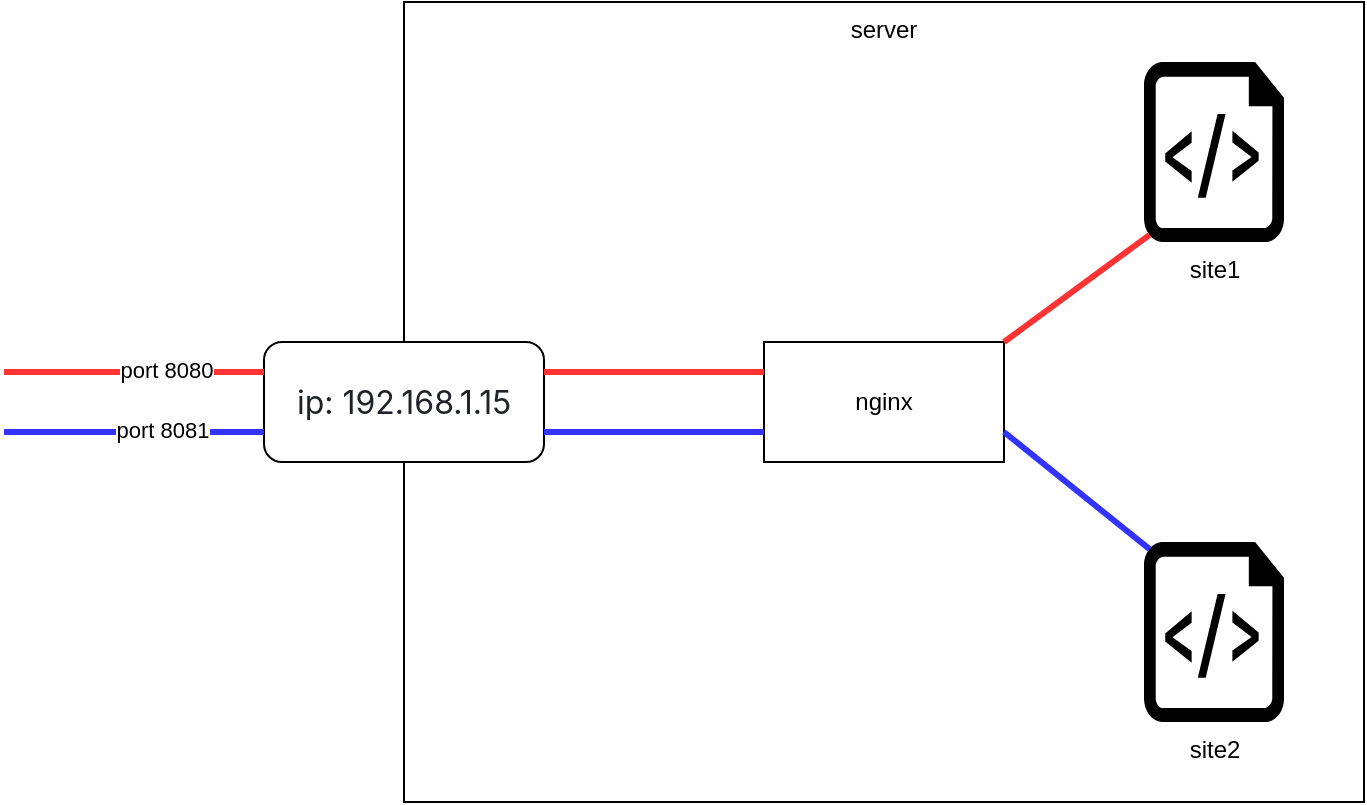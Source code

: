 <mxfile version="28.0.6">
  <diagram name="Page-1" id="mDM_HtkslHGbo6QFm8xk">
    <mxGraphModel dx="983" dy="523" grid="1" gridSize="10" guides="1" tooltips="1" connect="1" arrows="1" fold="1" page="1" pageScale="1" pageWidth="850" pageHeight="1100" math="0" shadow="0">
      <root>
        <mxCell id="0" />
        <mxCell id="1" parent="0" />
        <mxCell id="gDJTL2pb-Kh89ijAikaK-1" value="server" style="rounded=0;whiteSpace=wrap;html=1;verticalAlign=top;" vertex="1" parent="1">
          <mxGeometry x="320" y="200" width="480" height="400" as="geometry" />
        </mxCell>
        <mxCell id="gDJTL2pb-Kh89ijAikaK-2" value="nginx" style="rounded=0;whiteSpace=wrap;html=1;" vertex="1" parent="1">
          <mxGeometry x="500" y="370" width="120" height="60" as="geometry" />
        </mxCell>
        <mxCell id="gDJTL2pb-Kh89ijAikaK-3" value="&lt;span style=&quot;color: rgb(31, 35, 40); font-family: -apple-system, BlinkMacSystemFont, &amp;quot;Segoe UI&amp;quot;, &amp;quot;Noto Sans&amp;quot;, Helvetica, Arial, sans-serif, &amp;quot;Apple Color Emoji&amp;quot;, &amp;quot;Segoe UI Emoji&amp;quot;; font-size: 16px; text-align: left; background-color: rgb(255, 255, 255);&quot;&gt;ip: 192.168.1.15&lt;/span&gt;" style="rounded=1;whiteSpace=wrap;html=1;" vertex="1" parent="1">
          <mxGeometry x="250" y="370" width="140" height="60" as="geometry" />
        </mxCell>
        <mxCell id="gDJTL2pb-Kh89ijAikaK-4" value="site1" style="verticalLabelPosition=bottom;html=1;verticalAlign=top;align=center;strokeColor=none;fillColor=#000000;shape=mxgraph.azure.script_file;pointerEvents=1;" vertex="1" parent="1">
          <mxGeometry x="690" y="230" width="70" height="90" as="geometry" />
        </mxCell>
        <mxCell id="gDJTL2pb-Kh89ijAikaK-5" value="site2" style="verticalLabelPosition=bottom;html=1;verticalAlign=top;align=center;strokeColor=none;fillColor=#000000;shape=mxgraph.azure.script_file;pointerEvents=1;" vertex="1" parent="1">
          <mxGeometry x="690" y="470" width="70" height="90" as="geometry" />
        </mxCell>
        <mxCell id="gDJTL2pb-Kh89ijAikaK-6" value="" style="endArrow=none;html=1;rounded=0;entryX=0;entryY=0.25;entryDx=0;entryDy=0;exitX=1;exitY=0.25;exitDx=0;exitDy=0;strokeWidth=3;strokeColor=#FF3333;" edge="1" parent="1" source="gDJTL2pb-Kh89ijAikaK-3" target="gDJTL2pb-Kh89ijAikaK-2">
          <mxGeometry width="50" height="50" relative="1" as="geometry">
            <mxPoint x="440" y="440" as="sourcePoint" />
            <mxPoint x="490" y="390" as="targetPoint" />
          </mxGeometry>
        </mxCell>
        <mxCell id="gDJTL2pb-Kh89ijAikaK-7" value="" style="endArrow=none;html=1;rounded=0;entryX=0;entryY=0.75;entryDx=0;entryDy=0;exitX=1;exitY=0.75;exitDx=0;exitDy=0;strokeWidth=3;strokeColor=#3333FF;" edge="1" parent="1" source="gDJTL2pb-Kh89ijAikaK-3" target="gDJTL2pb-Kh89ijAikaK-2">
          <mxGeometry width="50" height="50" relative="1" as="geometry">
            <mxPoint x="440" y="440" as="sourcePoint" />
            <mxPoint x="490" y="390" as="targetPoint" />
          </mxGeometry>
        </mxCell>
        <mxCell id="gDJTL2pb-Kh89ijAikaK-8" value="" style="endArrow=none;html=1;rounded=0;entryX=0;entryY=0.25;entryDx=0;entryDy=0;strokeWidth=3;strokeColor=#FF3333;" edge="1" parent="1" target="gDJTL2pb-Kh89ijAikaK-3">
          <mxGeometry width="50" height="50" relative="1" as="geometry">
            <mxPoint x="120" y="385" as="sourcePoint" />
            <mxPoint x="490" y="390" as="targetPoint" />
          </mxGeometry>
        </mxCell>
        <mxCell id="gDJTL2pb-Kh89ijAikaK-11" value="port 8080" style="edgeLabel;html=1;align=center;verticalAlign=middle;resizable=0;points=[];" vertex="1" connectable="0" parent="gDJTL2pb-Kh89ijAikaK-8">
          <mxGeometry x="0.238" y="1" relative="1" as="geometry">
            <mxPoint as="offset" />
          </mxGeometry>
        </mxCell>
        <mxCell id="gDJTL2pb-Kh89ijAikaK-9" value="" style="endArrow=none;html=1;rounded=0;entryX=0;entryY=0.75;entryDx=0;entryDy=0;fontColor=#3333FF;fontSize=11;strokeWidth=3;strokeColor=#3333FF;" edge="1" parent="1" target="gDJTL2pb-Kh89ijAikaK-3">
          <mxGeometry width="50" height="50" relative="1" as="geometry">
            <mxPoint x="120" y="415" as="sourcePoint" />
            <mxPoint x="490" y="390" as="targetPoint" />
          </mxGeometry>
        </mxCell>
        <mxCell id="gDJTL2pb-Kh89ijAikaK-10" value="port 8081" style="edgeLabel;html=1;align=center;verticalAlign=middle;resizable=0;points=[];" vertex="1" connectable="0" parent="gDJTL2pb-Kh89ijAikaK-9">
          <mxGeometry x="0.216" y="1" relative="1" as="geometry">
            <mxPoint as="offset" />
          </mxGeometry>
        </mxCell>
        <mxCell id="gDJTL2pb-Kh89ijAikaK-12" value="" style="endArrow=none;html=1;rounded=0;entryX=0.04;entryY=0.04;entryDx=0;entryDy=0;entryPerimeter=0;exitX=1;exitY=0.75;exitDx=0;exitDy=0;strokeWidth=3;strokeColor=#3333FF;" edge="1" parent="1" source="gDJTL2pb-Kh89ijAikaK-2" target="gDJTL2pb-Kh89ijAikaK-5">
          <mxGeometry width="50" height="50" relative="1" as="geometry">
            <mxPoint x="440" y="440" as="sourcePoint" />
            <mxPoint x="490" y="390" as="targetPoint" />
          </mxGeometry>
        </mxCell>
        <mxCell id="gDJTL2pb-Kh89ijAikaK-13" value="" style="endArrow=none;html=1;rounded=0;entryX=0.04;entryY=0.96;entryDx=0;entryDy=0;exitX=1;exitY=0;exitDx=0;exitDy=0;strokeWidth=3;strokeColor=#FF3333;entryPerimeter=0;" edge="1" parent="1" source="gDJTL2pb-Kh89ijAikaK-2" target="gDJTL2pb-Kh89ijAikaK-4">
          <mxGeometry width="50" height="50" relative="1" as="geometry">
            <mxPoint x="550" y="320" as="sourcePoint" />
            <mxPoint x="660" y="320" as="targetPoint" />
          </mxGeometry>
        </mxCell>
      </root>
    </mxGraphModel>
  </diagram>
</mxfile>
